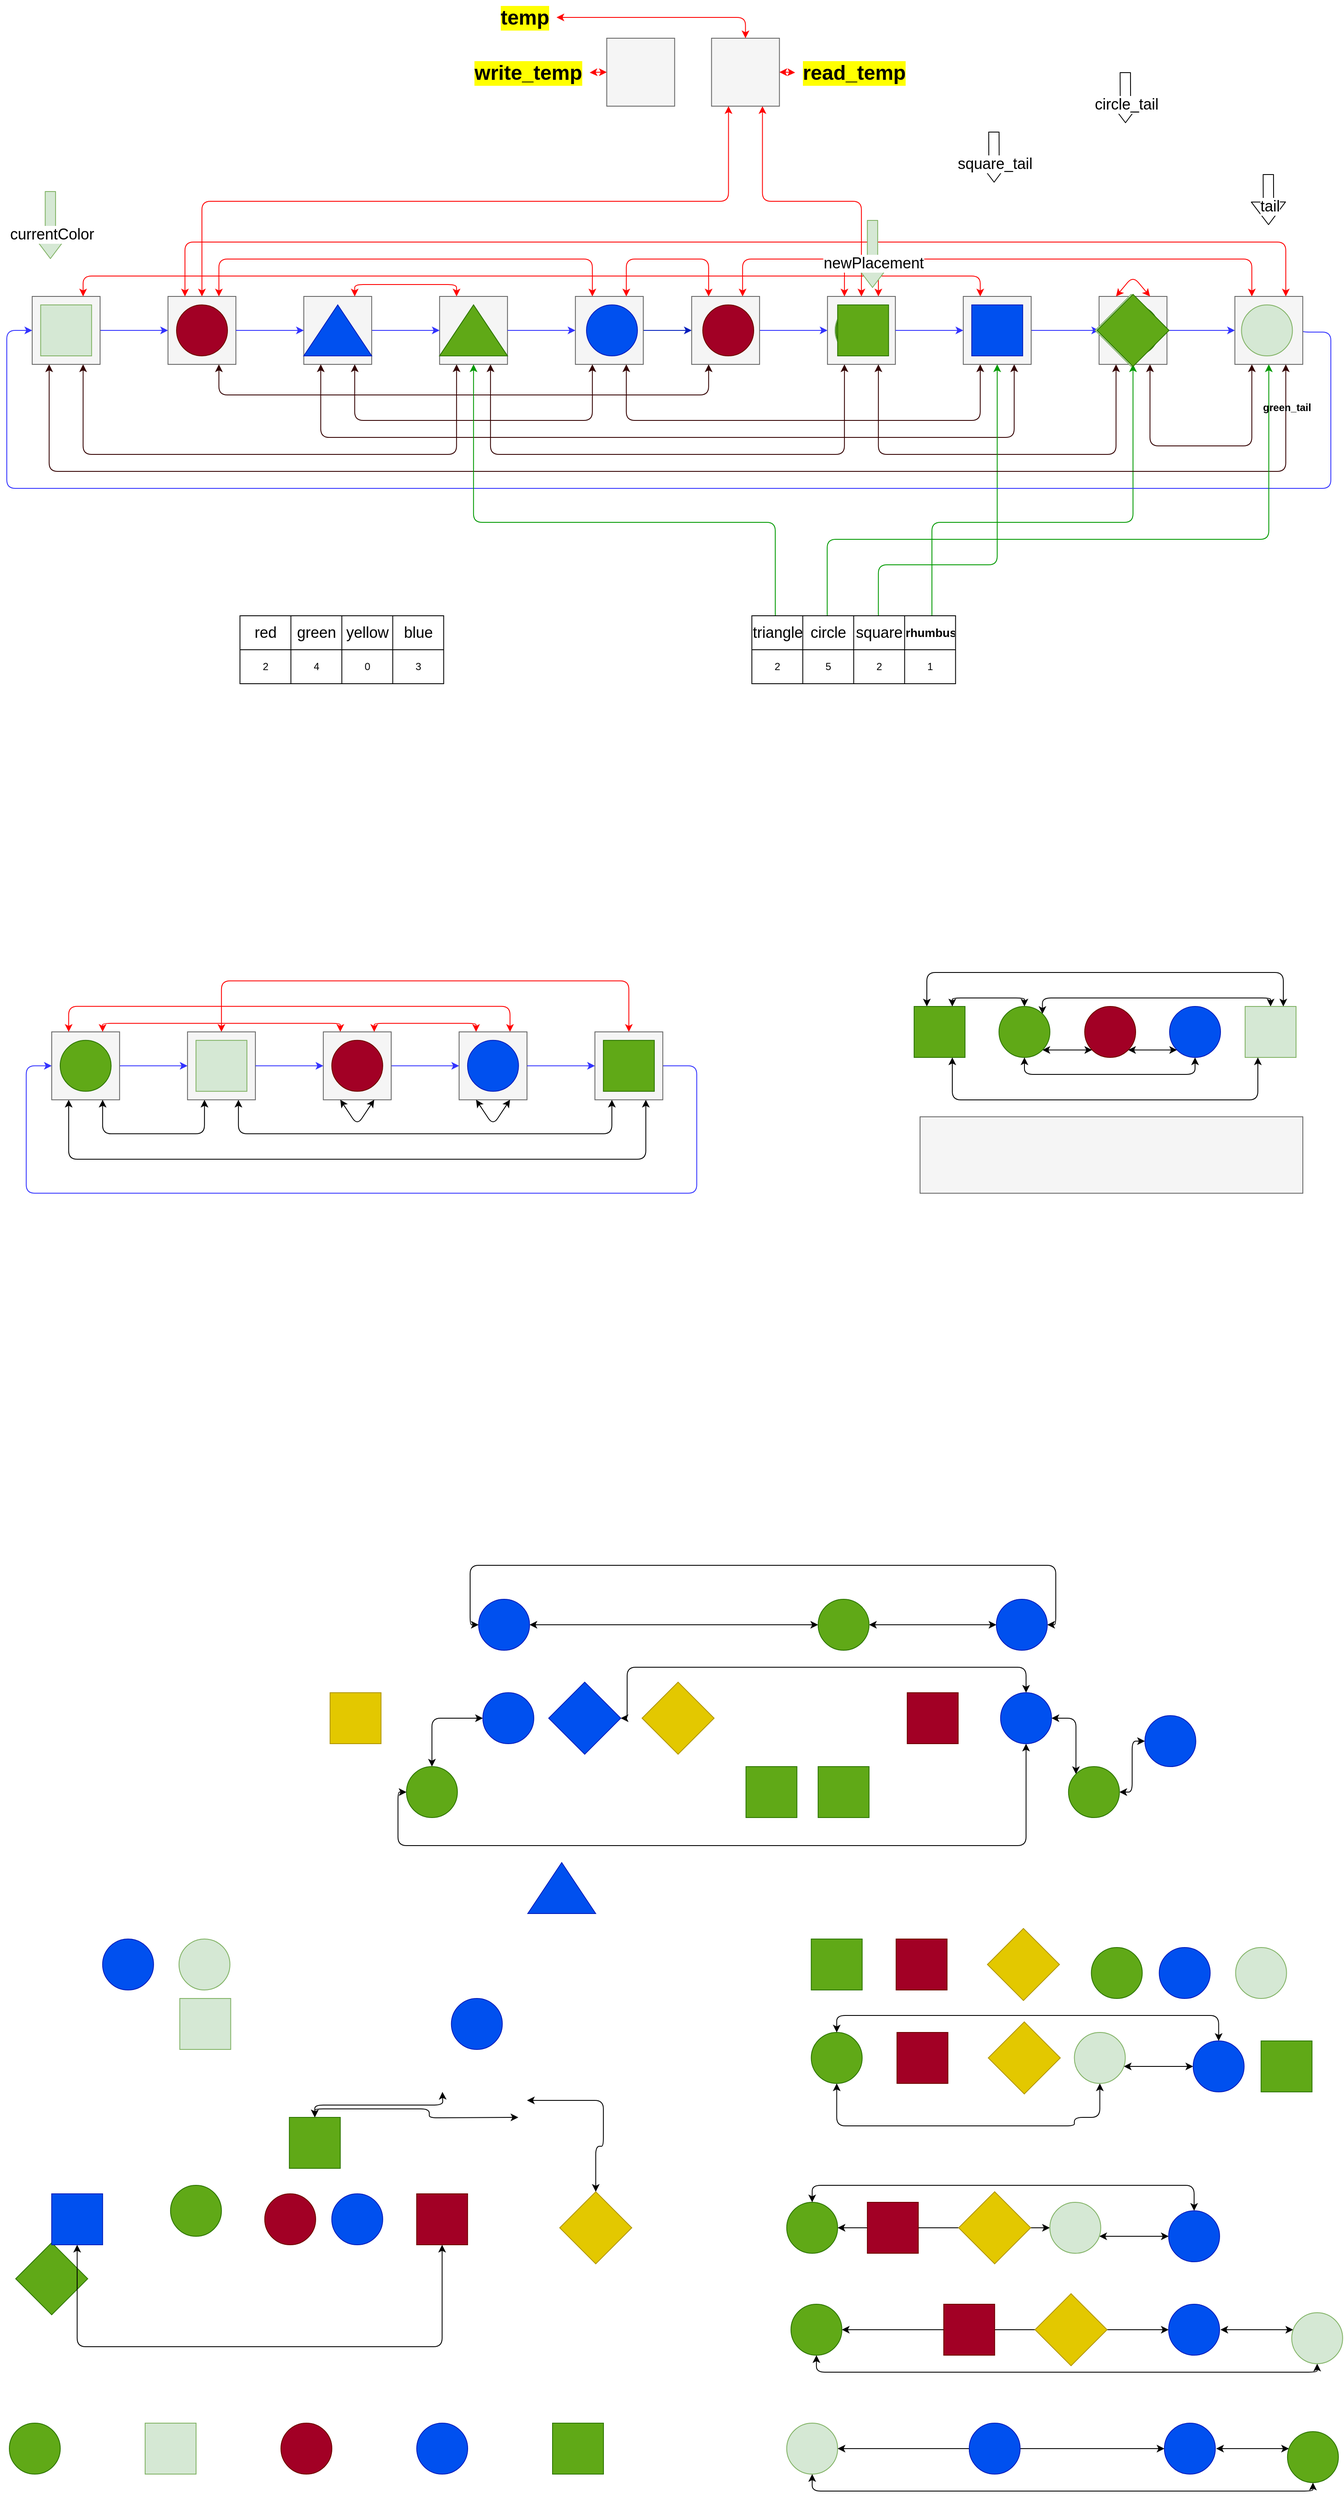 <mxfile>
    <diagram id="53bg4_jwCbrBlbMAhEiI" name="Page-1">
        <mxGraphModel dx="930" dy="-1966" grid="0" gridSize="10" guides="1" tooltips="1" connect="1" arrows="1" fold="1" page="0" pageScale="1" pageWidth="1654" pageHeight="1169" math="0" shadow="0">
            <root>
                <mxCell id="0"/>
                <mxCell id="1" parent="0"/>
                <mxCell id="395" style="edgeStyle=orthogonalEdgeStyle;html=1;exitX=1;exitY=0.5;exitDx=0;exitDy=0;entryX=0;entryY=0.5;entryDx=0;entryDy=0;startArrow=none;startFill=0;strokeColor=#3333FF;" parent="1" source="396" target="399" edge="1">
                    <mxGeometry relative="1" as="geometry"/>
                </mxCell>
                <mxCell id="477" style="edgeStyle=orthogonalEdgeStyle;html=1;exitX=0.75;exitY=1;exitDx=0;exitDy=0;entryX=0.25;entryY=1;entryDx=0;entryDy=0;strokeColor=#330000;startArrow=classic;startFill=1;" parent="1" source="396" target="405" edge="1">
                    <mxGeometry relative="1" as="geometry">
                        <Array as="points">
                            <mxPoint x="137.01" y="2950"/>
                            <mxPoint x="577.01" y="2950"/>
                        </Array>
                    </mxGeometry>
                </mxCell>
                <mxCell id="396" value="" style="rounded=0;whiteSpace=wrap;html=1;fillColor=#f5f5f5;strokeColor=#666666;fontColor=#333333;" parent="1" vertex="1">
                    <mxGeometry x="76.92" y="2764" width="80" height="80" as="geometry"/>
                </mxCell>
                <mxCell id="482" style="edgeStyle=orthogonalEdgeStyle;html=1;exitX=0.75;exitY=1;exitDx=0;exitDy=0;entryX=0.25;entryY=1;entryDx=0;entryDy=0;strokeColor=#330000;startArrow=classic;startFill=1;" parent="1" source="399" target="444" edge="1">
                    <mxGeometry relative="1" as="geometry">
                        <Array as="points">
                            <mxPoint x="297.01" y="2880"/>
                            <mxPoint x="874.01" y="2880"/>
                        </Array>
                    </mxGeometry>
                </mxCell>
                <mxCell id="399" value="" style="rounded=0;whiteSpace=wrap;html=1;fillColor=#f5f5f5;strokeColor=#666666;fontColor=#333333;" parent="1" vertex="1">
                    <mxGeometry x="236.92" y="2764" width="80" height="80" as="geometry"/>
                </mxCell>
                <mxCell id="401" style="edgeStyle=orthogonalEdgeStyle;html=1;exitX=1;exitY=0.5;exitDx=0;exitDy=0;entryX=0;entryY=0.5;entryDx=0;entryDy=0;startArrow=none;startFill=0;strokeColor=#3333FF;" parent="1" source="402" target="405" edge="1">
                    <mxGeometry relative="1" as="geometry"/>
                </mxCell>
                <mxCell id="474" style="edgeStyle=orthogonalEdgeStyle;html=1;exitX=0.25;exitY=0;exitDx=0;exitDy=0;entryX=0.75;entryY=0;entryDx=0;entryDy=0;strokeColor=#FF0000;startArrow=classic;startFill=1;" parent="1" source="450" target="396" edge="1">
                    <mxGeometry relative="1" as="geometry">
                        <Array as="points">
                            <mxPoint x="1194.01" y="2740"/>
                            <mxPoint x="137.01" y="2740"/>
                        </Array>
                    </mxGeometry>
                </mxCell>
                <mxCell id="483" style="edgeStyle=orthogonalEdgeStyle;html=1;exitX=0.75;exitY=1;exitDx=0;exitDy=0;entryX=0.25;entryY=1;entryDx=0;entryDy=0;strokeColor=#330000;startArrow=classic;startFill=1;" parent="1" source="402" target="407" edge="1">
                    <mxGeometry relative="1" as="geometry">
                        <Array as="points">
                            <mxPoint x="457.01" y="2910"/>
                            <mxPoint x="737.01" y="2910"/>
                        </Array>
                    </mxGeometry>
                </mxCell>
                <mxCell id="402" value="" style="rounded=0;whiteSpace=wrap;html=1;fillColor=#f5f5f5;fontColor=#333333;strokeColor=#666666;" parent="1" vertex="1">
                    <mxGeometry x="396.92" y="2764" width="80" height="80" as="geometry"/>
                </mxCell>
                <mxCell id="478" style="edgeStyle=orthogonalEdgeStyle;html=1;exitX=0.75;exitY=1;exitDx=0;exitDy=0;entryX=0.25;entryY=1;entryDx=0;entryDy=0;strokeColor=#330000;startArrow=classic;startFill=1;" parent="1" source="405" target="447" edge="1">
                    <mxGeometry relative="1" as="geometry">
                        <Array as="points">
                            <mxPoint x="617.01" y="2950"/>
                            <mxPoint x="1034.01" y="2950"/>
                        </Array>
                    </mxGeometry>
                </mxCell>
                <mxCell id="487" style="edgeStyle=orthogonalEdgeStyle;html=1;exitX=0.75;exitY=0;exitDx=0;exitDy=0;entryX=0.25;entryY=0;entryDx=0;entryDy=0;strokeColor=#FF0000;startArrow=classic;startFill=1;" parent="1" source="399" target="407" edge="1">
                    <mxGeometry relative="1" as="geometry">
                        <Array as="points">
                            <mxPoint x="297.01" y="2720"/>
                            <mxPoint x="737.01" y="2720"/>
                        </Array>
                    </mxGeometry>
                </mxCell>
                <mxCell id="405" value="" style="rounded=0;whiteSpace=wrap;html=1;fillColor=#f5f5f5;fontColor=#333333;strokeColor=#666666;" parent="1" vertex="1">
                    <mxGeometry x="556.92" y="2764" width="80" height="80" as="geometry"/>
                </mxCell>
                <mxCell id="465" style="edgeStyle=orthogonalEdgeStyle;html=1;exitX=1;exitY=0.5;exitDx=0;exitDy=0;entryX=0;entryY=0.5;entryDx=0;entryDy=0;strokeColor=#001DBC;startArrow=none;startFill=0;fillColor=#0050ef;" parent="1" source="407" target="444" edge="1">
                    <mxGeometry relative="1" as="geometry"/>
                </mxCell>
                <mxCell id="472" style="edgeStyle=orthogonalEdgeStyle;html=1;exitX=0.25;exitY=0;exitDx=0;exitDy=0;entryX=0.75;entryY=0;entryDx=0;entryDy=0;strokeColor=#FF0000;startArrow=classic;startFill=1;" parent="1" source="405" target="402" edge="1">
                    <mxGeometry relative="1" as="geometry">
                        <Array as="points">
                            <mxPoint x="577.01" y="2750"/>
                            <mxPoint x="457.01" y="2750"/>
                        </Array>
                    </mxGeometry>
                </mxCell>
                <mxCell id="484" style="edgeStyle=orthogonalEdgeStyle;html=1;exitX=0.75;exitY=1;exitDx=0;exitDy=0;entryX=0.25;entryY=1;entryDx=0;entryDy=0;strokeColor=#330000;startArrow=classic;startFill=1;" parent="1" source="407" target="450" edge="1">
                    <mxGeometry relative="1" as="geometry">
                        <Array as="points">
                            <mxPoint x="777.01" y="2910"/>
                            <mxPoint x="1194.01" y="2910"/>
                        </Array>
                    </mxGeometry>
                </mxCell>
                <mxCell id="407" value="" style="rounded=0;whiteSpace=wrap;html=1;fillColor=#f5f5f5;strokeColor=#666666;fontColor=#333333;" parent="1" vertex="1">
                    <mxGeometry x="716.92" y="2764" width="80" height="80" as="geometry"/>
                </mxCell>
                <mxCell id="409" style="edgeStyle=orthogonalEdgeStyle;html=1;entryX=0;entryY=0.5;entryDx=0;entryDy=0;startArrow=none;startFill=0;strokeColor=#3333FF;exitX=1;exitY=0.5;exitDx=0;exitDy=0;" parent="1" source="405" target="407" edge="1">
                    <mxGeometry relative="1" as="geometry">
                        <mxPoint x="656.92" y="2824" as="sourcePoint"/>
                    </mxGeometry>
                </mxCell>
                <mxCell id="412" style="edgeStyle=orthogonalEdgeStyle;html=1;entryX=0;entryY=0.5;entryDx=0;entryDy=0;startArrow=none;startFill=0;strokeColor=#3333FF;exitX=1;exitY=0.5;exitDx=0;exitDy=0;" parent="1" source="399" target="402" edge="1">
                    <mxGeometry relative="1" as="geometry">
                        <mxPoint x="346.92" y="2834" as="sourcePoint"/>
                    </mxGeometry>
                </mxCell>
                <mxCell id="443" style="edgeStyle=orthogonalEdgeStyle;html=1;exitX=1;exitY=0.5;exitDx=0;exitDy=0;entryX=0;entryY=0.5;entryDx=0;entryDy=0;startArrow=none;startFill=0;strokeColor=#3333FF;" parent="1" source="444" target="447" edge="1">
                    <mxGeometry relative="1" as="geometry"/>
                </mxCell>
                <mxCell id="471" style="edgeStyle=orthogonalEdgeStyle;html=1;exitX=0.25;exitY=0;exitDx=0;exitDy=0;entryX=0.75;entryY=0;entryDx=0;entryDy=0;strokeColor=#FF0000;startArrow=classic;startFill=1;" parent="1" source="444" target="407" edge="1">
                    <mxGeometry relative="1" as="geometry">
                        <Array as="points">
                            <mxPoint x="874.01" y="2720"/>
                            <mxPoint x="777.01" y="2720"/>
                        </Array>
                    </mxGeometry>
                </mxCell>
                <mxCell id="444" value="" style="rounded=0;whiteSpace=wrap;html=1;fillColor=#f5f5f5;fontColor=#333333;strokeColor=#666666;" parent="1" vertex="1">
                    <mxGeometry x="853.92" y="2764" width="80" height="80" as="geometry"/>
                </mxCell>
                <mxCell id="470" style="edgeStyle=orthogonalEdgeStyle;html=1;exitX=0.25;exitY=0;exitDx=0;exitDy=0;entryX=0.75;entryY=0;entryDx=0;entryDy=0;strokeColor=#FF0000;startArrow=classic;startFill=1;" parent="1" source="455" target="447" edge="1">
                    <mxGeometry relative="1" as="geometry">
                        <Array as="points">
                            <mxPoint x="1513.83" y="2720"/>
                            <mxPoint x="1073.83" y="2720"/>
                        </Array>
                    </mxGeometry>
                </mxCell>
                <mxCell id="479" style="edgeStyle=orthogonalEdgeStyle;html=1;exitX=0.75;exitY=1;exitDx=0;exitDy=0;entryX=0.25;entryY=1;entryDx=0;entryDy=0;strokeColor=#330000;startArrow=classic;startFill=1;" parent="1" source="447" target="453" edge="1">
                    <mxGeometry relative="1" as="geometry">
                        <Array as="points">
                            <mxPoint x="1074.01" y="2950"/>
                            <mxPoint x="1354.01" y="2950"/>
                        </Array>
                    </mxGeometry>
                </mxCell>
                <mxCell id="507" style="edgeStyle=orthogonalEdgeStyle;html=1;exitX=0.25;exitY=0;exitDx=0;exitDy=0;entryX=0.75;entryY=0;entryDx=0;entryDy=0;startArrow=classic;startFill=1;strokeColor=#FF0000;" parent="1" source="447" target="444" edge="1">
                    <mxGeometry relative="1" as="geometry">
                        <Array as="points">
                            <mxPoint x="1034.01" y="2720"/>
                            <mxPoint x="914.01" y="2720"/>
                        </Array>
                    </mxGeometry>
                </mxCell>
                <mxCell id="447" value="" style="rounded=0;whiteSpace=wrap;html=1;fillColor=#f5f5f5;fontColor=#333333;strokeColor=#666666;" parent="1" vertex="1">
                    <mxGeometry x="1013.92" y="2764" width="80" height="80" as="geometry"/>
                </mxCell>
                <mxCell id="449" style="edgeStyle=orthogonalEdgeStyle;html=1;exitX=1;exitY=0.5;exitDx=0;exitDy=0;entryX=0;entryY=0.5;entryDx=0;entryDy=0;startArrow=none;startFill=0;strokeColor=#3333FF;" parent="1" source="450" target="453" edge="1">
                    <mxGeometry relative="1" as="geometry"/>
                </mxCell>
                <mxCell id="485" style="edgeStyle=orthogonalEdgeStyle;html=1;exitX=0.75;exitY=1;exitDx=0;exitDy=0;entryX=0.25;entryY=1;entryDx=0;entryDy=0;strokeColor=#330000;startArrow=classic;startFill=1;" parent="1" source="450" target="402" edge="1">
                    <mxGeometry relative="1" as="geometry">
                        <Array as="points">
                            <mxPoint x="1234.01" y="2930"/>
                            <mxPoint x="417.01" y="2930"/>
                        </Array>
                    </mxGeometry>
                </mxCell>
                <mxCell id="510" style="edgeStyle=orthogonalEdgeStyle;html=1;entryX=0.621;entryY=-0.013;entryDx=0;entryDy=0;entryPerimeter=0;strokeColor=#009900;startArrow=classic;startFill=1;endArrow=none;endFill=0;" parent="1" source="450" target="489" edge="1">
                    <mxGeometry relative="1" as="geometry">
                        <Array as="points">
                            <mxPoint x="1213.83" y="3080"/>
                            <mxPoint x="1073.83" y="3080"/>
                        </Array>
                    </mxGeometry>
                </mxCell>
                <mxCell id="450" value="" style="rounded=0;whiteSpace=wrap;html=1;fillColor=#f5f5f5;fontColor=#333333;strokeColor=#666666;" parent="1" vertex="1">
                    <mxGeometry x="1173.92" y="2764" width="80" height="80" as="geometry"/>
                </mxCell>
                <mxCell id="481" style="edgeStyle=orthogonalEdgeStyle;html=1;exitX=0.75;exitY=1;exitDx=0;exitDy=0;entryX=0.25;entryY=1;entryDx=0;entryDy=0;strokeColor=#330000;startArrow=classic;startFill=1;" parent="1" source="453" target="455" edge="1">
                    <mxGeometry relative="1" as="geometry">
                        <Array as="points">
                            <mxPoint x="1394.01" y="2940"/>
                            <mxPoint x="1514.01" y="2940"/>
                        </Array>
                    </mxGeometry>
                </mxCell>
                <mxCell id="508" style="edgeStyle=orthogonalEdgeStyle;html=1;entryX=0.884;entryY=0.034;entryDx=0;entryDy=0;entryPerimeter=0;strokeColor=#009900;startArrow=classic;startFill=1;endArrow=none;endFill=0;" parent="1" source="453" target="489" edge="1">
                    <mxGeometry relative="1" as="geometry">
                        <Array as="points">
                            <mxPoint x="1373.83" y="3030"/>
                            <mxPoint x="1136.83" y="3030"/>
                        </Array>
                    </mxGeometry>
                </mxCell>
                <mxCell id="453" value="" style="rounded=0;whiteSpace=wrap;html=1;fillColor=#f5f5f5;fontColor=#333333;strokeColor=#666666;" parent="1" vertex="1">
                    <mxGeometry x="1333.92" y="2764" width="80" height="80" as="geometry"/>
                </mxCell>
                <mxCell id="454" style="edgeStyle=orthogonalEdgeStyle;html=1;exitX=1;exitY=0.5;exitDx=0;exitDy=0;entryX=0;entryY=0.5;entryDx=0;entryDy=0;startArrow=none;startFill=0;strokeColor=#3333FF;" parent="1" source="455" target="396" edge="1">
                    <mxGeometry relative="1" as="geometry">
                        <Array as="points">
                            <mxPoint x="1574.01" y="2806"/>
                            <mxPoint x="1607.01" y="2806"/>
                            <mxPoint x="1607.01" y="2990"/>
                            <mxPoint x="47.01" y="2990"/>
                            <mxPoint x="47.01" y="2804"/>
                        </Array>
                    </mxGeometry>
                </mxCell>
                <mxCell id="473" style="edgeStyle=orthogonalEdgeStyle;html=1;exitX=0.75;exitY=0;exitDx=0;exitDy=0;entryX=0.25;entryY=0;entryDx=0;entryDy=0;strokeColor=#FF0000;startArrow=classic;startFill=1;" parent="1" source="455" target="399" edge="1">
                    <mxGeometry relative="1" as="geometry">
                        <Array as="points">
                            <mxPoint x="1553.83" y="2700"/>
                            <mxPoint x="256.83" y="2700"/>
                        </Array>
                    </mxGeometry>
                </mxCell>
                <mxCell id="480" style="edgeStyle=orthogonalEdgeStyle;html=1;exitX=0.75;exitY=1;exitDx=0;exitDy=0;strokeColor=#330000;startArrow=classic;startFill=1;entryX=0.25;entryY=1;entryDx=0;entryDy=0;" parent="1" source="455" target="396" edge="1">
                    <mxGeometry relative="1" as="geometry">
                        <mxPoint x="1547.01" y="2890" as="targetPoint"/>
                        <Array as="points">
                            <mxPoint x="1554.01" y="2970"/>
                            <mxPoint x="97.01" y="2970"/>
                        </Array>
                    </mxGeometry>
                </mxCell>
                <mxCell id="509" style="edgeStyle=orthogonalEdgeStyle;html=1;entryX=0.37;entryY=-0.013;entryDx=0;entryDy=0;entryPerimeter=0;strokeColor=#009900;startArrow=classic;startFill=1;endArrow=none;endFill=0;" parent="1" source="455" target="489" edge="1">
                    <mxGeometry relative="1" as="geometry">
                        <Array as="points">
                            <mxPoint x="1533.83" y="3050"/>
                            <mxPoint x="1013.83" y="3050"/>
                        </Array>
                    </mxGeometry>
                </mxCell>
                <mxCell id="455" value="" style="rounded=0;whiteSpace=wrap;html=1;fillColor=#f5f5f5;fontColor=#333333;strokeColor=#666666;" parent="1" vertex="1">
                    <mxGeometry x="1493.92" y="2764" width="80" height="80" as="geometry"/>
                </mxCell>
                <mxCell id="457" style="edgeStyle=orthogonalEdgeStyle;html=1;entryX=0;entryY=0.5;entryDx=0;entryDy=0;startArrow=none;startFill=0;strokeColor=#3333FF;exitX=1;exitY=0.5;exitDx=0;exitDy=0;" parent="1" source="453" target="455" edge="1">
                    <mxGeometry relative="1" as="geometry">
                        <mxPoint x="1433.92" y="2824" as="sourcePoint"/>
                    </mxGeometry>
                </mxCell>
                <mxCell id="460" style="edgeStyle=orthogonalEdgeStyle;html=1;entryX=0;entryY=0.5;entryDx=0;entryDy=0;startArrow=none;startFill=0;strokeColor=#3333FF;exitX=1;exitY=0.5;exitDx=0;exitDy=0;" parent="1" source="447" target="450" edge="1">
                    <mxGeometry relative="1" as="geometry">
                        <mxPoint x="1123.92" y="2834" as="sourcePoint"/>
                    </mxGeometry>
                </mxCell>
                <mxCell id="600" style="edgeStyle=orthogonalEdgeStyle;html=1;strokeColor=#FF0000;fontSize=13;startArrow=classic;startFill=1;endArrow=classic;endFill=1;" parent="1" source="391" target="514" edge="1">
                    <mxGeometry relative="1" as="geometry"/>
                </mxCell>
                <mxCell id="391" value="" style="rounded=0;whiteSpace=wrap;html=1;fillColor=#f5f5f5;fontColor=#333333;strokeColor=#666666;" parent="1" vertex="1">
                    <mxGeometry x="753.87" y="2460" width="80" height="80" as="geometry"/>
                </mxCell>
                <mxCell id="588" style="edgeStyle=orthogonalEdgeStyle;html=1;exitX=0.75;exitY=1;exitDx=0;exitDy=0;entryX=0.5;entryY=0;entryDx=0;entryDy=0;strokeColor=#FF0000;fontSize=13;startArrow=classic;startFill=1;endArrow=classic;endFill=1;" parent="1" source="390" target="447" edge="1">
                    <mxGeometry relative="1" as="geometry"/>
                </mxCell>
                <mxCell id="589" style="edgeStyle=orthogonalEdgeStyle;html=1;exitX=0.25;exitY=1;exitDx=0;exitDy=0;entryX=0.5;entryY=0;entryDx=0;entryDy=0;strokeColor=#FF0000;fontSize=13;startArrow=classic;startFill=1;endArrow=classic;endFill=1;" parent="1" source="390" target="399" edge="1">
                    <mxGeometry relative="1" as="geometry"/>
                </mxCell>
                <mxCell id="390" value="" style="rounded=0;whiteSpace=wrap;html=1;fillColor=#f5f5f5;fontColor=#333333;strokeColor=#666666;" parent="1" vertex="1">
                    <mxGeometry x="877.33" y="2460" width="80" height="80" as="geometry"/>
                </mxCell>
                <mxCell id="374" style="edgeStyle=orthogonalEdgeStyle;html=1;exitX=0.5;exitY=0;exitDx=0;exitDy=0;entryX=0.5;entryY=0;entryDx=0;entryDy=0;startArrow=classic;startFill=1;strokeColor=#FF0000;" parent="1" source="366" target="361" edge="1">
                    <mxGeometry relative="1" as="geometry">
                        <Array as="points">
                            <mxPoint x="779.91" y="3569.91"/>
                            <mxPoint x="299.91" y="3569.91"/>
                        </Array>
                    </mxGeometry>
                </mxCell>
                <mxCell id="379" style="edgeStyle=orthogonalEdgeStyle;html=1;exitX=0.25;exitY=1;exitDx=0;exitDy=0;entryX=0.75;entryY=1;entryDx=0;entryDy=0;startArrow=classic;startFill=1;" parent="1" source="363" target="366" edge="1">
                    <mxGeometry relative="1" as="geometry">
                        <Array as="points">
                            <mxPoint x="119.91" y="3779.91"/>
                            <mxPoint x="799.91" y="3779.91"/>
                        </Array>
                    </mxGeometry>
                </mxCell>
                <mxCell id="381" style="edgeStyle=orthogonalEdgeStyle;html=1;exitX=1;exitY=0.5;exitDx=0;exitDy=0;entryX=0;entryY=0.5;entryDx=0;entryDy=0;startArrow=none;startFill=0;strokeColor=#3333FF;" parent="1" source="363" target="361" edge="1">
                    <mxGeometry relative="1" as="geometry"/>
                </mxCell>
                <mxCell id="363" value="" style="rounded=0;whiteSpace=wrap;html=1;fillColor=#f5f5f5;fontColor=#333333;strokeColor=#666666;" parent="1" vertex="1">
                    <mxGeometry x="99.91" y="3629.91" width="80" height="80" as="geometry"/>
                </mxCell>
                <mxCell id="351" value="" style="rounded=0;whiteSpace=wrap;html=1;fillColor=#f5f5f5;fontColor=#333333;strokeColor=#666666;" parent="1" vertex="1">
                    <mxGeometry x="1123" y="3729.91" width="451" height="90" as="geometry"/>
                </mxCell>
                <mxCell id="200" value="" style="rounded=0;whiteSpace=wrap;html=1;fillColor=#60a917;fontColor=#ffffff;strokeColor=#2D7600;" parent="1" vertex="1">
                    <mxGeometry x="917.91" y="4495" width="60" height="60" as="geometry"/>
                </mxCell>
                <mxCell id="207" value="" style="rounded=0;whiteSpace=wrap;html=1;fillColor=#60a917;fontColor=#ffffff;strokeColor=#2D7600;" parent="1" vertex="1">
                    <mxGeometry x="1002.91" y="4495" width="60" height="60" as="geometry"/>
                </mxCell>
                <mxCell id="253" style="edgeStyle=orthogonalEdgeStyle;html=1;entryX=0;entryY=0.5;entryDx=0;entryDy=0;startArrow=classic;startFill=1;" parent="1" source="209" target="222" edge="1">
                    <mxGeometry relative="1" as="geometry">
                        <Array as="points">
                            <mxPoint x="547.91" y="4438"/>
                        </Array>
                    </mxGeometry>
                </mxCell>
                <mxCell id="209" value="" style="ellipse;whiteSpace=wrap;html=1;aspect=fixed;fillColor=#60a917;fontColor=#ffffff;strokeColor=#2D7600;" parent="1" vertex="1">
                    <mxGeometry x="517.91" y="4495" width="60" height="60" as="geometry"/>
                </mxCell>
                <mxCell id="213" value="" style="rounded=0;whiteSpace=wrap;html=1;fillColor=#a20025;fontColor=#ffffff;strokeColor=#6F0000;" parent="1" vertex="1">
                    <mxGeometry x="1107.91" y="4408" width="60" height="60" as="geometry"/>
                </mxCell>
                <mxCell id="216" value="" style="rounded=0;whiteSpace=wrap;html=1;fillColor=#e3c800;fontColor=#000000;strokeColor=#B09500;" parent="1" vertex="1">
                    <mxGeometry x="427.91" y="4408" width="60" height="60" as="geometry"/>
                </mxCell>
                <mxCell id="219" value="" style="rounded=0;whiteSpace=wrap;html=1;fillColor=#0050ef;strokeColor=#001DBC;rotation=-45;fontColor=#ffffff;" parent="1" vertex="1">
                    <mxGeometry x="697.91" y="4408" width="60" height="60" as="geometry"/>
                </mxCell>
                <mxCell id="222" value="" style="ellipse;whiteSpace=wrap;html=1;aspect=fixed;fillColor=#0050ef;fontColor=#ffffff;strokeColor=#001DBC;" parent="1" vertex="1">
                    <mxGeometry x="607.91" y="4408" width="60" height="60" as="geometry"/>
                </mxCell>
                <mxCell id="251" style="edgeStyle=orthogonalEdgeStyle;html=1;entryX=1;entryY=1;entryDx=0;entryDy=0;startArrow=classic;startFill=1;" parent="1" source="224" target="219" edge="1">
                    <mxGeometry relative="1" as="geometry">
                        <Array as="points">
                            <mxPoint x="1247.91" y="4378"/>
                            <mxPoint x="777.91" y="4378"/>
                            <mxPoint x="777.91" y="4438"/>
                        </Array>
                    </mxGeometry>
                </mxCell>
                <mxCell id="252" style="edgeStyle=orthogonalEdgeStyle;html=1;entryX=0;entryY=0.5;entryDx=0;entryDy=0;startArrow=classic;startFill=1;" parent="1" source="224" target="209" edge="1">
                    <mxGeometry relative="1" as="geometry">
                        <Array as="points">
                            <mxPoint x="1247.91" y="4588"/>
                            <mxPoint x="507.91" y="4588"/>
                            <mxPoint x="507.91" y="4525"/>
                        </Array>
                    </mxGeometry>
                </mxCell>
                <mxCell id="255" style="edgeStyle=orthogonalEdgeStyle;html=1;startArrow=classic;startFill=1;entryX=0;entryY=0;entryDx=0;entryDy=0;" parent="1" source="224" target="254" edge="1">
                    <mxGeometry relative="1" as="geometry"/>
                </mxCell>
                <mxCell id="224" value="" style="ellipse;whiteSpace=wrap;html=1;aspect=fixed;fillColor=#0050ef;fontColor=#ffffff;strokeColor=#001DBC;" parent="1" vertex="1">
                    <mxGeometry x="1217.91" y="4408" width="60" height="60" as="geometry"/>
                </mxCell>
                <mxCell id="227" value="" style="rounded=0;whiteSpace=wrap;html=1;fillColor=#e3c800;fontColor=#000000;strokeColor=#B09500;rotation=-45;" parent="1" vertex="1">
                    <mxGeometry x="807.91" y="4408" width="60" height="60" as="geometry"/>
                </mxCell>
                <mxCell id="256" style="edgeStyle=orthogonalEdgeStyle;html=1;startArrow=classic;startFill=1;" parent="1" source="244" target="254" edge="1">
                    <mxGeometry relative="1" as="geometry"/>
                </mxCell>
                <mxCell id="244" value="" style="ellipse;whiteSpace=wrap;html=1;aspect=fixed;fillColor=#0050ef;fontColor=#ffffff;strokeColor=#001DBC;" parent="1" vertex="1">
                    <mxGeometry x="1387.91" y="4435" width="60" height="60" as="geometry"/>
                </mxCell>
                <mxCell id="248" style="edgeStyle=none;html=1;exitX=1;exitY=0.5;exitDx=0;exitDy=0;entryX=0;entryY=0.5;entryDx=0;entryDy=0;startArrow=classic;startFill=1;" parent="1" source="245" target="247" edge="1">
                    <mxGeometry relative="1" as="geometry"/>
                </mxCell>
                <mxCell id="245" value="" style="ellipse;whiteSpace=wrap;html=1;aspect=fixed;fillColor=#0050ef;fontColor=#ffffff;strokeColor=#001DBC;" parent="1" vertex="1">
                    <mxGeometry x="602.91" y="4298" width="60" height="60" as="geometry"/>
                </mxCell>
                <mxCell id="250" style="edgeStyle=orthogonalEdgeStyle;html=1;exitX=1;exitY=0.5;exitDx=0;exitDy=0;entryX=0;entryY=0.5;entryDx=0;entryDy=0;startArrow=classic;startFill=1;" parent="1" source="246" target="245" edge="1">
                    <mxGeometry relative="1" as="geometry">
                        <Array as="points">
                            <mxPoint x="1282.91" y="4328"/>
                            <mxPoint x="1282.91" y="4258"/>
                            <mxPoint x="592.91" y="4258"/>
                            <mxPoint x="592.91" y="4328"/>
                        </Array>
                    </mxGeometry>
                </mxCell>
                <mxCell id="246" value="" style="ellipse;whiteSpace=wrap;html=1;aspect=fixed;fillColor=#0050ef;fontColor=#ffffff;strokeColor=#001DBC;" parent="1" vertex="1">
                    <mxGeometry x="1212.91" y="4298" width="60" height="60" as="geometry"/>
                </mxCell>
                <mxCell id="249" style="edgeStyle=none;html=1;exitX=1;exitY=0.5;exitDx=0;exitDy=0;entryX=0;entryY=0.5;entryDx=0;entryDy=0;startArrow=classic;startFill=1;" parent="1" source="247" target="246" edge="1">
                    <mxGeometry relative="1" as="geometry"/>
                </mxCell>
                <mxCell id="247" value="" style="ellipse;whiteSpace=wrap;html=1;aspect=fixed;fillColor=#60a917;fontColor=#ffffff;strokeColor=#2D7600;" parent="1" vertex="1">
                    <mxGeometry x="1002.91" y="4298" width="60" height="60" as="geometry"/>
                </mxCell>
                <mxCell id="254" value="" style="ellipse;whiteSpace=wrap;html=1;aspect=fixed;fillColor=#60a917;fontColor=#ffffff;strokeColor=#2D7600;" parent="1" vertex="1">
                    <mxGeometry x="1297.91" y="4495" width="60" height="60" as="geometry"/>
                </mxCell>
                <mxCell id="257" value="" style="rounded=0;whiteSpace=wrap;html=1;fillColor=#60a917;fontColor=#ffffff;strokeColor=#2D7600;" parent="1" vertex="1">
                    <mxGeometry x="994.82" y="4698" width="60" height="60" as="geometry"/>
                </mxCell>
                <mxCell id="258" value="" style="ellipse;whiteSpace=wrap;html=1;aspect=fixed;fillColor=#60a917;fontColor=#ffffff;strokeColor=#2D7600;" parent="1" vertex="1">
                    <mxGeometry x="1324.82" y="4708" width="60" height="60" as="geometry"/>
                </mxCell>
                <mxCell id="259" value="" style="ellipse;whiteSpace=wrap;html=1;aspect=fixed;fillColor=#d5e8d4;strokeColor=#82b366;" parent="1" vertex="1">
                    <mxGeometry x="1494.82" y="4708" width="60" height="60" as="geometry"/>
                </mxCell>
                <mxCell id="260" value="" style="ellipse;whiteSpace=wrap;html=1;aspect=fixed;fillColor=#0050ef;fontColor=#ffffff;strokeColor=#001DBC;" parent="1" vertex="1">
                    <mxGeometry x="1404.82" y="4708" width="60" height="60" as="geometry"/>
                </mxCell>
                <mxCell id="261" value="" style="rounded=0;whiteSpace=wrap;html=1;fillColor=#e3c800;fontColor=#000000;strokeColor=#B09500;rotation=-45;" parent="1" vertex="1">
                    <mxGeometry x="1214.82" y="4698" width="60" height="60" as="geometry"/>
                </mxCell>
                <mxCell id="262" value="" style="rounded=0;whiteSpace=wrap;html=1;fillColor=#a20025;fontColor=#ffffff;strokeColor=#6F0000;" parent="1" vertex="1">
                    <mxGeometry x="1094.82" y="4698" width="60" height="60" as="geometry"/>
                </mxCell>
                <mxCell id="263" value="" style="rounded=0;whiteSpace=wrap;html=1;fillColor=#60a917;fontColor=#ffffff;strokeColor=#2D7600;" parent="1" vertex="1">
                    <mxGeometry x="1524.82" y="4818" width="60" height="60" as="geometry"/>
                </mxCell>
                <mxCell id="264" value="" style="ellipse;whiteSpace=wrap;html=1;aspect=fixed;fillColor=#60a917;fontColor=#ffffff;strokeColor=#2D7600;" parent="1" vertex="1">
                    <mxGeometry x="994.82" y="4808" width="60" height="60" as="geometry"/>
                </mxCell>
                <mxCell id="269" style="edgeStyle=orthogonalEdgeStyle;html=1;startArrow=classic;startFill=1;entryX=0;entryY=0.5;entryDx=0;entryDy=0;" parent="1" source="265" target="266" edge="1">
                    <mxGeometry relative="1" as="geometry">
                        <Array as="points">
                            <mxPoint x="1404.82" y="4848"/>
                            <mxPoint x="1404.82" y="4848"/>
                        </Array>
                    </mxGeometry>
                </mxCell>
                <mxCell id="271" style="edgeStyle=orthogonalEdgeStyle;html=1;exitX=0.5;exitY=1;exitDx=0;exitDy=0;entryX=0.5;entryY=1;entryDx=0;entryDy=0;startArrow=classic;startFill=1;" parent="1" source="265" target="264" edge="1">
                    <mxGeometry relative="1" as="geometry">
                        <Array as="points">
                            <mxPoint x="1334.82" y="4908"/>
                            <mxPoint x="1304.82" y="4908"/>
                            <mxPoint x="1304.82" y="4918"/>
                            <mxPoint x="1024.82" y="4918"/>
                        </Array>
                    </mxGeometry>
                </mxCell>
                <mxCell id="265" value="" style="ellipse;whiteSpace=wrap;html=1;aspect=fixed;fillColor=#d5e8d4;strokeColor=#82b366;" parent="1" vertex="1">
                    <mxGeometry x="1304.82" y="4808" width="60" height="60" as="geometry"/>
                </mxCell>
                <mxCell id="270" style="edgeStyle=orthogonalEdgeStyle;html=1;startArrow=classic;startFill=1;exitX=0.5;exitY=0;exitDx=0;exitDy=0;" parent="1" source="266" target="264" edge="1">
                    <mxGeometry relative="1" as="geometry">
                        <Array as="points">
                            <mxPoint x="1474.82" y="4788"/>
                            <mxPoint x="1024.82" y="4788"/>
                        </Array>
                    </mxGeometry>
                </mxCell>
                <mxCell id="266" value="" style="ellipse;whiteSpace=wrap;html=1;aspect=fixed;fillColor=#0050ef;fontColor=#ffffff;strokeColor=#001DBC;" parent="1" vertex="1">
                    <mxGeometry x="1444.82" y="4818" width="60" height="60" as="geometry"/>
                </mxCell>
                <mxCell id="267" value="" style="rounded=0;whiteSpace=wrap;html=1;fillColor=#e3c800;fontColor=#000000;strokeColor=#B09500;rotation=-45;" parent="1" vertex="1">
                    <mxGeometry x="1215.82" y="4808" width="60" height="60" as="geometry"/>
                </mxCell>
                <mxCell id="268" value="" style="rounded=0;whiteSpace=wrap;html=1;fillColor=#a20025;fontColor=#ffffff;strokeColor=#6F0000;" parent="1" vertex="1">
                    <mxGeometry x="1095.82" y="4808" width="60" height="60" as="geometry"/>
                </mxCell>
                <mxCell id="273" value="" style="ellipse;whiteSpace=wrap;html=1;aspect=fixed;fillColor=#60a917;fontColor=#ffffff;strokeColor=#2D7600;" parent="1" vertex="1">
                    <mxGeometry x="970.91" y="5128" width="60" height="60" as="geometry"/>
                </mxCell>
                <mxCell id="274" style="edgeStyle=orthogonalEdgeStyle;html=1;startArrow=classic;startFill=1;" parent="1" source="276" target="278" edge="1">
                    <mxGeometry relative="1" as="geometry">
                        <Array as="points">
                            <mxPoint x="1476.91" y="5158"/>
                        </Array>
                    </mxGeometry>
                </mxCell>
                <mxCell id="275" style="edgeStyle=orthogonalEdgeStyle;html=1;exitX=0.5;exitY=1;exitDx=0;exitDy=0;entryX=0.5;entryY=1;entryDx=0;entryDy=0;startArrow=classic;startFill=1;" parent="1" source="276" target="273" edge="1">
                    <mxGeometry relative="1" as="geometry"/>
                </mxCell>
                <mxCell id="276" value="" style="ellipse;whiteSpace=wrap;html=1;aspect=fixed;fillColor=#d5e8d4;strokeColor=#82b366;" parent="1" vertex="1">
                    <mxGeometry x="1560.91" y="5138" width="60" height="60" as="geometry"/>
                </mxCell>
                <mxCell id="277" style="edgeStyle=orthogonalEdgeStyle;html=1;startArrow=classic;startFill=1;" parent="1" source="278" target="273" edge="1">
                    <mxGeometry relative="1" as="geometry"/>
                </mxCell>
                <mxCell id="278" value="" style="ellipse;whiteSpace=wrap;html=1;aspect=fixed;fillColor=#0050ef;fontColor=#ffffff;strokeColor=#001DBC;" parent="1" vertex="1">
                    <mxGeometry x="1415.91" y="5128" width="60" height="60" as="geometry"/>
                </mxCell>
                <mxCell id="279" value="" style="ellipse;whiteSpace=wrap;html=1;aspect=fixed;fillColor=#60a917;fontColor=#ffffff;strokeColor=#2D7600;" parent="1" vertex="1">
                    <mxGeometry x="965.91" y="5008" width="60" height="60" as="geometry"/>
                </mxCell>
                <mxCell id="280" style="edgeStyle=orthogonalEdgeStyle;html=1;startArrow=classic;startFill=1;entryX=0;entryY=0.5;entryDx=0;entryDy=0;" parent="1" source="282" target="284" edge="1">
                    <mxGeometry relative="1" as="geometry">
                        <Array as="points">
                            <mxPoint x="1375.91" y="5048"/>
                            <mxPoint x="1375.91" y="5048"/>
                        </Array>
                    </mxGeometry>
                </mxCell>
                <mxCell id="281" style="edgeStyle=orthogonalEdgeStyle;html=1;exitX=0;exitY=0.5;exitDx=0;exitDy=0;entryX=1;entryY=0.5;entryDx=0;entryDy=0;startArrow=classic;startFill=1;" parent="1" source="282" target="279" edge="1">
                    <mxGeometry relative="1" as="geometry">
                        <Array as="points">
                            <mxPoint x="1210.91" y="5038"/>
                            <mxPoint x="1210.91" y="5038"/>
                        </Array>
                    </mxGeometry>
                </mxCell>
                <mxCell id="282" value="" style="ellipse;whiteSpace=wrap;html=1;aspect=fixed;fillColor=#d5e8d4;strokeColor=#82b366;" parent="1" vertex="1">
                    <mxGeometry x="1275.91" y="5008" width="60" height="60" as="geometry"/>
                </mxCell>
                <mxCell id="283" style="edgeStyle=orthogonalEdgeStyle;html=1;startArrow=classic;startFill=1;exitX=0.5;exitY=0;exitDx=0;exitDy=0;" parent="1" source="284" target="279" edge="1">
                    <mxGeometry relative="1" as="geometry">
                        <Array as="points">
                            <mxPoint x="1445.91" y="4988"/>
                            <mxPoint x="995.91" y="4988"/>
                        </Array>
                    </mxGeometry>
                </mxCell>
                <mxCell id="284" value="" style="ellipse;whiteSpace=wrap;html=1;aspect=fixed;fillColor=#0050ef;fontColor=#ffffff;strokeColor=#001DBC;" parent="1" vertex="1">
                    <mxGeometry x="1415.91" y="5018" width="60" height="60" as="geometry"/>
                </mxCell>
                <mxCell id="286" value="" style="ellipse;whiteSpace=wrap;html=1;aspect=fixed;fillColor=#d5e8d4;strokeColor=#82b366;" parent="1" vertex="1">
                    <mxGeometry x="965.91" y="5268" width="60" height="60" as="geometry"/>
                </mxCell>
                <mxCell id="287" style="edgeStyle=orthogonalEdgeStyle;html=1;startArrow=classic;startFill=1;" parent="1" source="289" target="291" edge="1">
                    <mxGeometry relative="1" as="geometry">
                        <Array as="points">
                            <mxPoint x="1471.91" y="5298"/>
                        </Array>
                    </mxGeometry>
                </mxCell>
                <mxCell id="288" style="edgeStyle=orthogonalEdgeStyle;html=1;exitX=0.5;exitY=1;exitDx=0;exitDy=0;entryX=0.5;entryY=1;entryDx=0;entryDy=0;startArrow=classic;startFill=1;" parent="1" source="289" target="286" edge="1">
                    <mxGeometry relative="1" as="geometry"/>
                </mxCell>
                <mxCell id="289" value="" style="ellipse;whiteSpace=wrap;html=1;aspect=fixed;fillColor=#60a917;strokeColor=#2D7600;fontColor=#ffffff;" parent="1" vertex="1">
                    <mxGeometry x="1555.91" y="5278" width="60" height="60" as="geometry"/>
                </mxCell>
                <mxCell id="290" style="edgeStyle=orthogonalEdgeStyle;html=1;startArrow=none;startFill=1;" parent="1" source="300" target="286" edge="1">
                    <mxGeometry relative="1" as="geometry"/>
                </mxCell>
                <mxCell id="291" value="" style="ellipse;whiteSpace=wrap;html=1;aspect=fixed;fillColor=#0050ef;fontColor=#ffffff;strokeColor=#001DBC;" parent="1" vertex="1">
                    <mxGeometry x="1410.91" y="5268" width="60" height="60" as="geometry"/>
                </mxCell>
                <mxCell id="292" value="" style="rounded=0;whiteSpace=wrap;html=1;fillColor=#e3c800;fontColor=#000000;strokeColor=#B09500;rotation=-45;" parent="1" vertex="1">
                    <mxGeometry x="1180.91" y="5008" width="60" height="60" as="geometry"/>
                </mxCell>
                <mxCell id="293" value="" style="rounded=0;whiteSpace=wrap;html=1;fillColor=#a20025;fontColor=#ffffff;strokeColor=#6F0000;" parent="1" vertex="1">
                    <mxGeometry x="1060.91" y="5008" width="60" height="60" as="geometry"/>
                </mxCell>
                <mxCell id="294" value="" style="rounded=0;whiteSpace=wrap;html=1;fillColor=#e3c800;fontColor=#000000;strokeColor=#B09500;rotation=-45;" parent="1" vertex="1">
                    <mxGeometry x="1270.91" y="5128" width="60" height="60" as="geometry"/>
                </mxCell>
                <mxCell id="295" value="" style="rounded=0;whiteSpace=wrap;html=1;fillColor=#a20025;fontColor=#ffffff;strokeColor=#6F0000;" parent="1" vertex="1">
                    <mxGeometry x="1150.91" y="5128" width="60" height="60" as="geometry"/>
                </mxCell>
                <mxCell id="301" value="" style="edgeStyle=orthogonalEdgeStyle;html=1;startArrow=classic;startFill=1;endArrow=none;" parent="1" source="291" target="300" edge="1">
                    <mxGeometry relative="1" as="geometry">
                        <mxPoint x="1410.91" y="5298" as="sourcePoint"/>
                        <mxPoint x="1025.91" y="5298" as="targetPoint"/>
                    </mxGeometry>
                </mxCell>
                <mxCell id="300" value="" style="ellipse;whiteSpace=wrap;html=1;aspect=fixed;fillColor=#0050ef;fontColor=#ffffff;strokeColor=#001DBC;" parent="1" vertex="1">
                    <mxGeometry x="1180.91" y="5268" width="60" height="60" as="geometry"/>
                </mxCell>
                <mxCell id="306" value="" style="rounded=0;whiteSpace=wrap;html=1;fillColor=#60a917;fontColor=#ffffff;strokeColor=#2D7600;rotation=-45;" parent="1" vertex="1">
                    <mxGeometry x="69.91" y="5068" width="60" height="60" as="geometry"/>
                </mxCell>
                <mxCell id="336" style="edgeStyle=orthogonalEdgeStyle;html=1;startArrow=classic;startFill=1;" parent="1" source="307" target="316" edge="1">
                    <mxGeometry relative="1" as="geometry">
                        <Array as="points">
                            <mxPoint x="129.91" y="5178"/>
                            <mxPoint x="559.91" y="5178"/>
                        </Array>
                    </mxGeometry>
                </mxCell>
                <mxCell id="307" value="" style="rounded=0;whiteSpace=wrap;html=1;fillColor=#0050ef;fontColor=#ffffff;strokeColor=#001DBC;" parent="1" vertex="1">
                    <mxGeometry x="99.91" y="4998" width="60" height="60" as="geometry"/>
                </mxCell>
                <mxCell id="342" style="edgeStyle=orthogonalEdgeStyle;html=1;exitX=0.5;exitY=0;exitDx=0;exitDy=0;startArrow=classic;startFill=1;" parent="1" source="311" edge="1">
                    <mxGeometry relative="1" as="geometry">
                        <mxPoint x="649.675" y="4908.0" as="targetPoint"/>
                    </mxGeometry>
                </mxCell>
                <mxCell id="311" value="" style="rounded=0;whiteSpace=wrap;html=1;fillColor=#60a917;fontColor=#ffffff;strokeColor=#2D7600;" parent="1" vertex="1">
                    <mxGeometry x="379.91" y="4908" width="60" height="60" as="geometry"/>
                </mxCell>
                <mxCell id="312" value="" style="ellipse;whiteSpace=wrap;html=1;aspect=fixed;fillColor=#60a917;fontColor=#ffffff;strokeColor=#2D7600;" parent="1" vertex="1">
                    <mxGeometry x="239.91" y="4988" width="60" height="60" as="geometry"/>
                </mxCell>
                <mxCell id="315" value="" style="rounded=0;whiteSpace=wrap;html=1;fillColor=#e3c800;fontColor=#000000;strokeColor=#B09500;rotation=-45;" parent="1" vertex="1">
                    <mxGeometry x="710.91" y="5008" width="60" height="60" as="geometry"/>
                </mxCell>
                <mxCell id="337" style="edgeStyle=orthogonalEdgeStyle;html=1;exitX=0.5;exitY=0;exitDx=0;exitDy=0;startArrow=classic;startFill=1;" parent="1" source="311" edge="1">
                    <mxGeometry relative="1" as="geometry">
                        <mxPoint x="560.263" y="4878.0" as="targetPoint"/>
                    </mxGeometry>
                </mxCell>
                <mxCell id="338" style="edgeStyle=orthogonalEdgeStyle;html=1;exitX=1;exitY=0;exitDx=0;exitDy=0;startArrow=classic;startFill=1;" parent="1" source="315" edge="1">
                    <mxGeometry relative="1" as="geometry">
                        <mxPoint x="659.91" y="4888.0" as="targetPoint"/>
                        <Array as="points">
                            <mxPoint x="740.91" y="4942"/>
                            <mxPoint x="749.91" y="4942"/>
                            <mxPoint x="749.91" y="4888"/>
                        </Array>
                    </mxGeometry>
                </mxCell>
                <mxCell id="316" value="" style="rounded=0;whiteSpace=wrap;html=1;fillColor=#a20025;fontColor=#ffffff;strokeColor=#6F0000;" parent="1" vertex="1">
                    <mxGeometry x="529.91" y="4998" width="60" height="60" as="geometry"/>
                </mxCell>
                <mxCell id="319" value="" style="ellipse;whiteSpace=wrap;html=1;aspect=fixed;fillColor=#a20025;fontColor=#ffffff;strokeColor=#6F0000;" parent="1" vertex="1">
                    <mxGeometry x="350.91" y="4998" width="60" height="60" as="geometry"/>
                </mxCell>
                <mxCell id="329" value="" style="ellipse;whiteSpace=wrap;html=1;aspect=fixed;fillColor=#0050ef;fontColor=#ffffff;strokeColor=#001DBC;" parent="1" vertex="1">
                    <mxGeometry x="429.91" y="4998" width="60" height="60" as="geometry"/>
                </mxCell>
                <mxCell id="353" style="edgeStyle=orthogonalEdgeStyle;html=1;entryX=1;entryY=0;entryDx=0;entryDy=0;startArrow=classic;startFill=1;" parent="1" source="333" target="344" edge="1">
                    <mxGeometry relative="1" as="geometry">
                        <Array as="points">
                            <mxPoint x="1536" y="3590"/>
                            <mxPoint x="1267" y="3590"/>
                        </Array>
                    </mxGeometry>
                </mxCell>
                <mxCell id="333" value="" style="rounded=0;whiteSpace=wrap;html=1;fillColor=#d5e8d4;strokeColor=#82b366;" parent="1" vertex="1">
                    <mxGeometry x="1506" y="3600" width="60" height="60" as="geometry"/>
                </mxCell>
                <mxCell id="355" style="edgeStyle=orthogonalEdgeStyle;html=1;exitX=0.25;exitY=0;exitDx=0;exitDy=0;entryX=0.75;entryY=0;entryDx=0;entryDy=0;startArrow=classic;startFill=1;" parent="1" source="343" target="333" edge="1">
                    <mxGeometry relative="1" as="geometry">
                        <Array as="points">
                            <mxPoint x="1131" y="3560"/>
                            <mxPoint x="1551" y="3560"/>
                        </Array>
                    </mxGeometry>
                </mxCell>
                <mxCell id="360" style="edgeStyle=orthogonalEdgeStyle;html=1;exitX=0.75;exitY=1;exitDx=0;exitDy=0;entryX=0.25;entryY=1;entryDx=0;entryDy=0;startArrow=classic;startFill=1;" parent="1" source="343" target="333" edge="1">
                    <mxGeometry relative="1" as="geometry">
                        <Array as="points">
                            <mxPoint x="1161" y="3710"/>
                            <mxPoint x="1521" y="3710"/>
                        </Array>
                    </mxGeometry>
                </mxCell>
                <mxCell id="343" value="" style="rounded=0;whiteSpace=wrap;html=1;fillColor=#60a917;fontColor=#ffffff;strokeColor=#2D7600;" parent="1" vertex="1">
                    <mxGeometry x="1116" y="3600" width="60" height="60" as="geometry"/>
                </mxCell>
                <mxCell id="354" style="edgeStyle=orthogonalEdgeStyle;html=1;exitX=0.5;exitY=0;exitDx=0;exitDy=0;entryX=0.75;entryY=0;entryDx=0;entryDy=0;startArrow=classic;startFill=1;" parent="1" source="344" target="343" edge="1">
                    <mxGeometry relative="1" as="geometry"/>
                </mxCell>
                <mxCell id="356" style="edgeStyle=orthogonalEdgeStyle;html=1;exitX=1;exitY=1;exitDx=0;exitDy=0;entryX=0;entryY=1;entryDx=0;entryDy=0;startArrow=classic;startFill=1;" parent="1" source="344" target="345" edge="1">
                    <mxGeometry relative="1" as="geometry"/>
                </mxCell>
                <mxCell id="344" value="" style="ellipse;whiteSpace=wrap;html=1;aspect=fixed;fillColor=#60a917;fontColor=#ffffff;strokeColor=#2D7600;" parent="1" vertex="1">
                    <mxGeometry x="1216" y="3600" width="60" height="60" as="geometry"/>
                </mxCell>
                <mxCell id="357" style="edgeStyle=orthogonalEdgeStyle;html=1;exitX=1;exitY=1;exitDx=0;exitDy=0;entryX=0;entryY=1;entryDx=0;entryDy=0;startArrow=classic;startFill=1;" parent="1" source="345" target="346" edge="1">
                    <mxGeometry relative="1" as="geometry"/>
                </mxCell>
                <mxCell id="345" value="" style="ellipse;whiteSpace=wrap;html=1;aspect=fixed;fillColor=#a20025;fontColor=#ffffff;strokeColor=#6F0000;" parent="1" vertex="1">
                    <mxGeometry x="1317" y="3600" width="60" height="60" as="geometry"/>
                </mxCell>
                <mxCell id="359" style="edgeStyle=orthogonalEdgeStyle;html=1;exitX=0.5;exitY=1;exitDx=0;exitDy=0;entryX=0.5;entryY=1;entryDx=0;entryDy=0;startArrow=classic;startFill=1;" parent="1" source="346" target="344" edge="1">
                    <mxGeometry relative="1" as="geometry">
                        <Array as="points">
                            <mxPoint x="1447" y="3680"/>
                            <mxPoint x="1246" y="3680"/>
                        </Array>
                    </mxGeometry>
                </mxCell>
                <mxCell id="346" value="" style="ellipse;whiteSpace=wrap;html=1;aspect=fixed;fillColor=#0050ef;fontColor=#ffffff;strokeColor=#001DBC;" parent="1" vertex="1">
                    <mxGeometry x="1417" y="3600" width="60" height="60" as="geometry"/>
                </mxCell>
                <mxCell id="378" style="edgeStyle=orthogonalEdgeStyle;html=1;exitX=0.25;exitY=1;exitDx=0;exitDy=0;entryX=0.75;entryY=1;entryDx=0;entryDy=0;startArrow=classic;startFill=1;" parent="1" source="361" target="363" edge="1">
                    <mxGeometry relative="1" as="geometry">
                        <Array as="points">
                            <mxPoint x="279.91" y="3749.91"/>
                            <mxPoint x="159.91" y="3749.91"/>
                        </Array>
                    </mxGeometry>
                </mxCell>
                <mxCell id="380" style="edgeStyle=orthogonalEdgeStyle;html=1;exitX=0.75;exitY=1;exitDx=0;exitDy=0;entryX=0.25;entryY=1;entryDx=0;entryDy=0;startArrow=classic;startFill=1;" parent="1" source="361" target="366" edge="1">
                    <mxGeometry relative="1" as="geometry">
                        <Array as="points">
                            <mxPoint x="319.91" y="3749.91"/>
                            <mxPoint x="759.91" y="3749.91"/>
                        </Array>
                    </mxGeometry>
                </mxCell>
                <mxCell id="361" value="" style="rounded=0;whiteSpace=wrap;html=1;fillColor=#f5f5f5;fontColor=#333333;strokeColor=#666666;" parent="1" vertex="1">
                    <mxGeometry x="259.91" y="3629.91" width="80" height="80" as="geometry"/>
                </mxCell>
                <mxCell id="372" style="edgeStyle=orthogonalEdgeStyle;html=1;exitX=0.25;exitY=0;exitDx=0;exitDy=0;entryX=0.75;entryY=0;entryDx=0;entryDy=0;startArrow=classic;startFill=1;strokeColor=#FF0000;" parent="1" source="364" target="363" edge="1">
                    <mxGeometry relative="1" as="geometry"/>
                </mxCell>
                <mxCell id="383" style="edgeStyle=orthogonalEdgeStyle;html=1;exitX=1;exitY=0.5;exitDx=0;exitDy=0;entryX=0;entryY=0.5;entryDx=0;entryDy=0;startArrow=none;startFill=0;strokeColor=#3333FF;" parent="1" source="364" target="365" edge="1">
                    <mxGeometry relative="1" as="geometry"/>
                </mxCell>
                <mxCell id="364" value="" style="rounded=0;whiteSpace=wrap;html=1;fillColor=#f5f5f5;fontColor=#333333;strokeColor=#666666;" parent="1" vertex="1">
                    <mxGeometry x="419.91" y="3629.91" width="80" height="80" as="geometry"/>
                </mxCell>
                <mxCell id="371" style="edgeStyle=orthogonalEdgeStyle;html=1;exitX=0.25;exitY=0;exitDx=0;exitDy=0;entryX=0.75;entryY=0;entryDx=0;entryDy=0;startArrow=classic;startFill=1;strokeColor=#FF0000;" parent="1" source="365" target="364" edge="1">
                    <mxGeometry relative="1" as="geometry"/>
                </mxCell>
                <mxCell id="373" style="edgeStyle=orthogonalEdgeStyle;html=1;exitX=0.75;exitY=0;exitDx=0;exitDy=0;entryX=0.25;entryY=0;entryDx=0;entryDy=0;startArrow=classic;startFill=1;strokeColor=#FF0000;" parent="1" source="365" target="363" edge="1">
                    <mxGeometry relative="1" as="geometry">
                        <Array as="points">
                            <mxPoint x="639.91" y="3599.91"/>
                            <mxPoint x="119.91" y="3599.91"/>
                        </Array>
                    </mxGeometry>
                </mxCell>
                <mxCell id="365" value="" style="rounded=0;whiteSpace=wrap;html=1;fillColor=#f5f5f5;fontColor=#333333;strokeColor=#666666;" parent="1" vertex="1">
                    <mxGeometry x="579.91" y="3629.91" width="80" height="80" as="geometry"/>
                </mxCell>
                <mxCell id="385" style="edgeStyle=orthogonalEdgeStyle;html=1;exitX=1;exitY=0.5;exitDx=0;exitDy=0;entryX=0;entryY=0.5;entryDx=0;entryDy=0;startArrow=none;startFill=0;strokeColor=#3333FF;" parent="1" source="366" target="363" edge="1">
                    <mxGeometry relative="1" as="geometry">
                        <Array as="points">
                            <mxPoint x="859.91" y="3669.91"/>
                            <mxPoint x="859.91" y="3819.91"/>
                            <mxPoint x="69.91" y="3819.91"/>
                            <mxPoint x="69.91" y="3669.91"/>
                        </Array>
                    </mxGeometry>
                </mxCell>
                <mxCell id="366" value="" style="rounded=0;whiteSpace=wrap;html=1;fillColor=#f5f5f5;fontColor=#333333;strokeColor=#666666;" parent="1" vertex="1">
                    <mxGeometry x="739.91" y="3629.91" width="80" height="80" as="geometry"/>
                </mxCell>
                <mxCell id="367" value="" style="rounded=0;whiteSpace=wrap;html=1;fillColor=#d5e8d4;strokeColor=#82b366;" parent="1" vertex="1">
                    <mxGeometry x="269.91" y="3639.91" width="60" height="60" as="geometry"/>
                </mxCell>
                <mxCell id="384" style="edgeStyle=orthogonalEdgeStyle;html=1;entryX=0;entryY=0.5;entryDx=0;entryDy=0;startArrow=none;startFill=0;strokeColor=#3333FF;exitX=1;exitY=0.5;exitDx=0;exitDy=0;" parent="1" source="365" target="366" edge="1">
                    <mxGeometry relative="1" as="geometry">
                        <mxPoint x="679.91" y="3689.91" as="sourcePoint"/>
                    </mxGeometry>
                </mxCell>
                <mxCell id="368" value="" style="ellipse;whiteSpace=wrap;html=1;aspect=fixed;fillColor=#0050ef;fontColor=#ffffff;strokeColor=#001DBC;" parent="1" vertex="1">
                    <mxGeometry x="589.91" y="3639.91" width="60" height="60" as="geometry"/>
                </mxCell>
                <mxCell id="369" value="" style="ellipse;whiteSpace=wrap;html=1;aspect=fixed;fillColor=#a20025;fontColor=#ffffff;strokeColor=#6F0000;" parent="1" vertex="1">
                    <mxGeometry x="429.91" y="3639.91" width="60" height="60" as="geometry"/>
                </mxCell>
                <mxCell id="382" style="edgeStyle=orthogonalEdgeStyle;html=1;entryX=0;entryY=0.5;entryDx=0;entryDy=0;startArrow=none;startFill=0;strokeColor=#3333FF;exitX=1;exitY=0.5;exitDx=0;exitDy=0;" parent="1" source="361" target="364" edge="1">
                    <mxGeometry relative="1" as="geometry">
                        <mxPoint x="369.91" y="3699.91" as="sourcePoint"/>
                    </mxGeometry>
                </mxCell>
                <mxCell id="370" value="" style="ellipse;whiteSpace=wrap;html=1;aspect=fixed;fillColor=#60a917;fontColor=#ffffff;strokeColor=#2D7600;" parent="1" vertex="1">
                    <mxGeometry x="109.91" y="3639.91" width="60" height="60" as="geometry"/>
                </mxCell>
                <mxCell id="362" value="" style="rounded=0;whiteSpace=wrap;html=1;fillColor=#60a917;fontColor=#ffffff;strokeColor=#2D7600;" parent="1" vertex="1">
                    <mxGeometry x="749.91" y="3639.91" width="60" height="60" as="geometry"/>
                </mxCell>
                <mxCell id="375" style="edgeStyle=orthogonalEdgeStyle;html=1;exitX=0.75;exitY=1;exitDx=0;exitDy=0;entryX=0.25;entryY=1;entryDx=0;entryDy=0;startArrow=classic;startFill=1;" parent="1" source="365" target="365" edge="1">
                    <mxGeometry relative="1" as="geometry">
                        <Array as="points">
                            <mxPoint x="619.91" y="3739.91"/>
                        </Array>
                    </mxGeometry>
                </mxCell>
                <mxCell id="377" style="edgeStyle=orthogonalEdgeStyle;html=1;exitX=0.75;exitY=1;exitDx=0;exitDy=0;entryX=0.25;entryY=1;entryDx=0;entryDy=0;startArrow=classic;startFill=1;" parent="1" source="364" target="364" edge="1">
                    <mxGeometry relative="1" as="geometry">
                        <Array as="points">
                            <mxPoint x="459.91" y="3739.91"/>
                        </Array>
                    </mxGeometry>
                </mxCell>
                <mxCell id="408" value="" style="rounded=0;whiteSpace=wrap;html=1;fillColor=#d5e8d4;strokeColor=#82b366;" parent="1" vertex="1">
                    <mxGeometry x="210.0" y="5268" width="60" height="60" as="geometry"/>
                </mxCell>
                <mxCell id="410" value="" style="ellipse;whiteSpace=wrap;html=1;aspect=fixed;fillColor=#0050ef;fontColor=#ffffff;strokeColor=#001DBC;" parent="1" vertex="1">
                    <mxGeometry x="530.0" y="5268" width="60" height="60" as="geometry"/>
                </mxCell>
                <mxCell id="411" value="" style="ellipse;whiteSpace=wrap;html=1;aspect=fixed;fillColor=#a20025;fontColor=#ffffff;strokeColor=#6F0000;" parent="1" vertex="1">
                    <mxGeometry x="370.0" y="5268" width="60" height="60" as="geometry"/>
                </mxCell>
                <mxCell id="413" value="" style="ellipse;whiteSpace=wrap;html=1;aspect=fixed;fillColor=#60a917;fontColor=#ffffff;strokeColor=#2D7600;" parent="1" vertex="1">
                    <mxGeometry x="50.0" y="5268" width="60" height="60" as="geometry"/>
                </mxCell>
                <mxCell id="414" value="" style="rounded=0;whiteSpace=wrap;html=1;fillColor=#60a917;fontColor=#ffffff;strokeColor=#2D7600;" parent="1" vertex="1">
                    <mxGeometry x="690.0" y="5268" width="60" height="60" as="geometry"/>
                </mxCell>
                <mxCell id="417" style="edgeStyle=orthogonalEdgeStyle;html=1;exitX=0.5;exitY=0;exitDx=0;exitDy=0;entryX=0.5;entryY=0;entryDx=0;entryDy=0;startArrow=classic;startFill=1;strokeColor=#FF0000;" parent="1" edge="1">
                    <mxGeometry relative="1" as="geometry">
                        <Array as="points">
                            <mxPoint x="1465" y="3460"/>
                            <mxPoint x="985" y="3460"/>
                        </Array>
                        <mxPoint x="985" y="3520" as="targetPoint"/>
                    </mxGeometry>
                </mxCell>
                <mxCell id="456" value="" style="rounded=0;whiteSpace=wrap;html=1;fillColor=#d5e8d4;strokeColor=#82b366;" parent="1" vertex="1">
                    <mxGeometry x="250.82" y="4768" width="60" height="60" as="geometry"/>
                </mxCell>
                <mxCell id="458" value="" style="ellipse;whiteSpace=wrap;html=1;aspect=fixed;fillColor=#0050ef;fontColor=#ffffff;strokeColor=#001DBC;" parent="1" vertex="1">
                    <mxGeometry x="570.82" y="4768" width="60" height="60" as="geometry"/>
                </mxCell>
                <mxCell id="459" value="" style="ellipse;whiteSpace=wrap;html=1;aspect=fixed;fillColor=#a20025;fontColor=#ffffff;strokeColor=#6F0000;" parent="1" vertex="1">
                    <mxGeometry x="867.01" y="2774" width="60" height="60" as="geometry"/>
                </mxCell>
                <mxCell id="462" value="" style="rounded=0;whiteSpace=wrap;html=1;fillColor=#0050ef;fontColor=#ffffff;strokeColor=#001DBC;" parent="1" vertex="1">
                    <mxGeometry x="1183.92" y="2774" width="60" height="60" as="geometry"/>
                </mxCell>
                <mxCell id="302" value="" style="rounded=0;whiteSpace=wrap;html=1;fillColor=#d5e8d4;strokeColor=#82b366;" parent="1" vertex="1">
                    <mxGeometry x="86.92" y="2774" width="60" height="60" as="geometry"/>
                </mxCell>
                <mxCell id="303" value="" style="ellipse;whiteSpace=wrap;html=1;aspect=fixed;fillColor=#d5e8d4;strokeColor=#82b366;" parent="1" vertex="1">
                    <mxGeometry x="1501.74" y="2774" width="60" height="60" as="geometry"/>
                </mxCell>
                <mxCell id="304" value="" style="ellipse;whiteSpace=wrap;html=1;aspect=fixed;fillColor=#d5e8d4;strokeColor=#82b366;" parent="1" vertex="1">
                    <mxGeometry x="249.91" y="4698" width="60" height="60" as="geometry"/>
                </mxCell>
                <mxCell id="305" value="" style="ellipse;whiteSpace=wrap;html=1;aspect=fixed;fillColor=#0050ef;fontColor=#ffffff;strokeColor=#001DBC;" parent="1" vertex="1">
                    <mxGeometry x="159.91" y="4698" width="60" height="60" as="geometry"/>
                </mxCell>
                <mxCell id="308" value="" style="ellipse;whiteSpace=wrap;html=1;aspect=fixed;fillColor=#a20025;fontColor=#ffffff;strokeColor=#6F0000;" parent="1" vertex="1">
                    <mxGeometry x="247.01" y="2774" width="60" height="60" as="geometry"/>
                </mxCell>
                <mxCell id="320" value="" style="ellipse;whiteSpace=wrap;html=1;aspect=fixed;fillColor=#0050ef;fontColor=#ffffff;strokeColor=#001DBC;" parent="1" vertex="1">
                    <mxGeometry x="730.01" y="2774" width="60" height="60" as="geometry"/>
                </mxCell>
                <mxCell id="322" value="" style="rounded=0;whiteSpace=wrap;html=1;fillColor=#d5e8d4;strokeColor=#82b366;rotation=-45;" parent="1" vertex="1">
                    <mxGeometry x="1341.74" y="2774" width="60" height="60" as="geometry"/>
                </mxCell>
                <mxCell id="505" style="edgeStyle=orthogonalEdgeStyle;html=1;entryX=0.115;entryY=0.006;entryDx=0;entryDy=0;entryPerimeter=0;strokeColor=#009900;startArrow=classic;startFill=1;exitX=0.5;exitY=1;exitDx=0;exitDy=0;endArrow=none;endFill=0;" parent="1" source="405" target="489" edge="1">
                    <mxGeometry relative="1" as="geometry">
                        <Array as="points">
                            <mxPoint x="596.83" y="3030"/>
                            <mxPoint x="952.83" y="3030"/>
                        </Array>
                    </mxGeometry>
                </mxCell>
                <mxCell id="466" value="" style="triangle;whiteSpace=wrap;html=1;rotation=-90;fillColor=#0050ef;fontColor=#ffffff;strokeColor=#001DBC;" parent="1" vertex="1">
                    <mxGeometry x="406.92" y="2764" width="60" height="80" as="geometry"/>
                </mxCell>
                <mxCell id="467" value="" style="triangle;whiteSpace=wrap;html=1;rotation=-90;fillColor=#d5e8d4;strokeColor=#82b366;" parent="1" vertex="1">
                    <mxGeometry x="566.92" y="2764" width="60" height="80" as="geometry"/>
                </mxCell>
                <mxCell id="468" value="" style="triangle;whiteSpace=wrap;html=1;rotation=-90;fillColor=#0050ef;fontColor=#ffffff;strokeColor=#001DBC;" parent="1" vertex="1">
                    <mxGeometry x="670.82" y="4598" width="60" height="80" as="geometry"/>
                </mxCell>
                <mxCell id="488" value="" style="shape=table;html=1;whiteSpace=wrap;startSize=0;container=1;collapsible=0;childLayout=tableLayout;" parent="1" vertex="1">
                    <mxGeometry x="924.83" y="3140" width="240" height="80" as="geometry"/>
                </mxCell>
                <mxCell id="489" value="" style="shape=tableRow;horizontal=0;startSize=0;swimlaneHead=0;swimlaneBody=0;top=0;left=0;bottom=0;right=0;collapsible=0;dropTarget=0;fillColor=none;points=[[0,0.5],[1,0.5]];portConstraint=eastwest;" parent="488" vertex="1">
                    <mxGeometry width="240" height="40" as="geometry"/>
                </mxCell>
                <mxCell id="490" value="&lt;font style=&quot;font-size: 18px;&quot;&gt;triangle&lt;/font&gt;" style="shape=partialRectangle;html=1;whiteSpace=wrap;connectable=0;fillColor=none;top=0;left=0;bottom=0;right=0;overflow=hidden;" parent="489" vertex="1">
                    <mxGeometry width="60" height="40" as="geometry">
                        <mxRectangle width="60" height="40" as="alternateBounds"/>
                    </mxGeometry>
                </mxCell>
                <mxCell id="491" value="&lt;font style=&quot;font-size: 18px;&quot;&gt;circle&lt;/font&gt;" style="shape=partialRectangle;html=1;whiteSpace=wrap;connectable=0;fillColor=none;top=0;left=0;bottom=0;right=0;overflow=hidden;" parent="489" vertex="1">
                    <mxGeometry x="60" width="60" height="40" as="geometry">
                        <mxRectangle width="60" height="40" as="alternateBounds"/>
                    </mxGeometry>
                </mxCell>
                <mxCell id="492" value="&lt;font style=&quot;font-size: 18px;&quot;&gt;square&lt;/font&gt;" style="shape=partialRectangle;html=1;whiteSpace=wrap;connectable=0;fillColor=none;top=0;left=0;bottom=0;right=0;overflow=hidden;" parent="489" vertex="1">
                    <mxGeometry x="120" width="60" height="40" as="geometry">
                        <mxRectangle width="60" height="40" as="alternateBounds"/>
                    </mxGeometry>
                </mxCell>
                <mxCell id="493" value="&lt;font style=&quot;font-size: 14px;&quot;&gt;&lt;b style=&quot;&quot;&gt;rhumbus&lt;/b&gt;&lt;/font&gt;" style="shape=partialRectangle;html=1;whiteSpace=wrap;connectable=0;fillColor=none;top=0;left=0;bottom=0;right=0;overflow=hidden;" parent="489" vertex="1">
                    <mxGeometry x="180" width="60" height="40" as="geometry">
                        <mxRectangle width="60" height="40" as="alternateBounds"/>
                    </mxGeometry>
                </mxCell>
                <mxCell id="494" value="" style="shape=tableRow;horizontal=0;startSize=0;swimlaneHead=0;swimlaneBody=0;top=0;left=0;bottom=0;right=0;collapsible=0;dropTarget=0;fillColor=none;points=[[0,0.5],[1,0.5]];portConstraint=eastwest;" parent="488" vertex="1">
                    <mxGeometry y="40" width="240" height="40" as="geometry"/>
                </mxCell>
                <mxCell id="495" value="2" style="shape=partialRectangle;html=1;whiteSpace=wrap;connectable=0;fillColor=none;top=0;left=0;bottom=0;right=0;overflow=hidden;" parent="494" vertex="1">
                    <mxGeometry width="60" height="40" as="geometry">
                        <mxRectangle width="60" height="40" as="alternateBounds"/>
                    </mxGeometry>
                </mxCell>
                <mxCell id="496" value="5" style="shape=partialRectangle;html=1;whiteSpace=wrap;connectable=0;fillColor=none;top=0;left=0;bottom=0;right=0;overflow=hidden;" parent="494" vertex="1">
                    <mxGeometry x="60" width="60" height="40" as="geometry">
                        <mxRectangle width="60" height="40" as="alternateBounds"/>
                    </mxGeometry>
                </mxCell>
                <mxCell id="497" value="2" style="shape=partialRectangle;html=1;whiteSpace=wrap;connectable=0;fillColor=none;top=0;left=0;bottom=0;right=0;overflow=hidden;" parent="494" vertex="1">
                    <mxGeometry x="120" width="60" height="40" as="geometry">
                        <mxRectangle width="60" height="40" as="alternateBounds"/>
                    </mxGeometry>
                </mxCell>
                <mxCell id="498" value="1" style="shape=partialRectangle;html=1;whiteSpace=wrap;connectable=0;fillColor=none;top=0;left=0;bottom=0;right=0;overflow=hidden;" parent="494" vertex="1">
                    <mxGeometry x="180" width="60" height="40" as="geometry">
                        <mxRectangle width="60" height="40" as="alternateBounds"/>
                    </mxGeometry>
                </mxCell>
                <mxCell id="511" value="&lt;b&gt;green_tail&lt;/b&gt;" style="text;html=1;align=center;verticalAlign=middle;resizable=0;points=[];autosize=1;strokeColor=none;fillColor=none;" parent="1" vertex="1">
                    <mxGeometry x="1515.01" y="2880" width="80" height="30" as="geometry"/>
                </mxCell>
                <mxCell id="513" value="&lt;font style=&quot;font-size: 24px;&quot;&gt;read_temp&lt;/font&gt;" style="text;html=1;align=center;verticalAlign=middle;resizable=0;points=[];autosize=1;strokeColor=none;fillColor=none;fontStyle=1;fontSize=13;labelBackgroundColor=#FFFF00;" parent="1" vertex="1">
                    <mxGeometry x="975.83" y="2480" width="139" height="41" as="geometry"/>
                </mxCell>
                <mxCell id="514" value="&lt;font style=&quot;font-size: 24px;&quot;&gt;write_temp&lt;/font&gt;" style="text;html=1;align=center;verticalAlign=middle;resizable=0;points=[];autosize=1;strokeColor=none;fillColor=none;fontStyle=1;fontSize=13;labelBackgroundColor=#FFFF00;" parent="1" vertex="1">
                    <mxGeometry x="588.78" y="2480" width="145" height="41" as="geometry"/>
                </mxCell>
                <mxCell id="568" style="edgeStyle=orthogonalEdgeStyle;html=1;exitX=0.25;exitY=0;exitDx=0;exitDy=0;entryX=0.75;entryY=0;entryDx=0;entryDy=0;strokeColor=#FF0000;fontSize=13;startArrow=classic;startFill=1;endArrow=classic;endFill=1;" parent="1" source="453" target="453" edge="1">
                    <mxGeometry relative="1" as="geometry">
                        <Array as="points">
                            <mxPoint x="1373.83" y="2740"/>
                        </Array>
                    </mxGeometry>
                </mxCell>
                <mxCell id="599" style="edgeStyle=orthogonalEdgeStyle;html=1;strokeColor=#FF0000;fontSize=13;startArrow=classic;startFill=1;endArrow=classic;endFill=1;exitX=1;exitY=0.5;exitDx=0;exitDy=0;" parent="1" source="390" target="513" edge="1">
                    <mxGeometry relative="1" as="geometry">
                        <mxPoint x="964.83" y="2500" as="sourcePoint"/>
                    </mxGeometry>
                </mxCell>
                <mxCell id="555" value="" style="ellipse;whiteSpace=wrap;html=1;aspect=fixed;fillColor=#60a917;fontColor=#ffffff;strokeColor=#2D7600;" parent="1" vertex="1">
                    <mxGeometry x="1344.82" y="2774" width="60" height="60" as="geometry"/>
                </mxCell>
                <mxCell id="552" value="" style="rounded=0;whiteSpace=wrap;html=1;fillColor=#60a917;fontColor=#ffffff;strokeColor=#2D7600;rotation=-45;" parent="1" vertex="1">
                    <mxGeometry x="1343.92" y="2774" width="60" height="60" as="geometry"/>
                </mxCell>
                <mxCell id="584" value="" style="ellipse;whiteSpace=wrap;html=1;aspect=fixed;fillColor=#d5e8d4;strokeColor=#82b366;" parent="1" vertex="1">
                    <mxGeometry x="1022.83" y="2774" width="60" height="60" as="geometry"/>
                </mxCell>
                <mxCell id="585" value="" style="ellipse;whiteSpace=wrap;html=1;aspect=fixed;fillColor=#60a917;fontColor=#ffffff;strokeColor=#2D7600;" parent="1" vertex="1">
                    <mxGeometry x="1023.92" y="2774" width="60" height="60" as="geometry"/>
                </mxCell>
                <mxCell id="586" value="" style="triangle;whiteSpace=wrap;html=1;rotation=-90;fillColor=#60a917;fontColor=#ffffff;strokeColor=#2D7600;" parent="1" vertex="1">
                    <mxGeometry x="566.92" y="2764" width="60" height="80" as="geometry"/>
                </mxCell>
                <mxCell id="587" value="" style="rounded=0;whiteSpace=wrap;html=1;fillColor=#60a917;fontColor=#ffffff;strokeColor=#2D7600;" parent="1" vertex="1">
                    <mxGeometry x="1025.91" y="2774" width="60" height="60" as="geometry"/>
                </mxCell>
                <mxCell id="592" value="" style="edgeStyle=none;orthogonalLoop=1;jettySize=auto;html=1;shape=flexArrow;rounded=1;startSize=8;endSize=8.561;endWidth=27.073;width=12.195;" parent="1" edge="1">
                    <mxGeometry width="100" relative="1" as="geometry">
                        <mxPoint x="1533.33" y="2620" as="sourcePoint"/>
                        <mxPoint x="1533.58" y="2680" as="targetPoint"/>
                        <Array as="points"/>
                    </mxGeometry>
                </mxCell>
                <mxCell id="593" value="&lt;font style=&quot;font-size: 18px;&quot;&gt;tail&lt;/font&gt;" style="edgeLabel;html=1;align=center;verticalAlign=middle;resizable=0;points=[];" parent="592" vertex="1" connectable="0">
                    <mxGeometry x="0.259" y="1" relative="1" as="geometry">
                        <mxPoint as="offset"/>
                    </mxGeometry>
                </mxCell>
                <mxCell id="594" value="" style="edgeStyle=none;orthogonalLoop=1;jettySize=auto;html=1;shape=flexArrow;rounded=1;startSize=8;endSize=8.561;endWidth=27.073;width=12.195;fillColor=#d5e8d4;strokeColor=#82b366;" parent="1" edge="1">
                    <mxGeometry width="100" relative="1" as="geometry">
                        <mxPoint x="98.37" y="2640" as="sourcePoint"/>
                        <mxPoint x="98.37" y="2720" as="targetPoint"/>
                        <Array as="points"/>
                    </mxGeometry>
                </mxCell>
                <mxCell id="595" value="&lt;font style=&quot;font-size: 18px;&quot;&gt;currentColor&lt;/font&gt;" style="edgeLabel;html=1;align=center;verticalAlign=middle;resizable=0;points=[];" parent="594" vertex="1" connectable="0">
                    <mxGeometry x="0.259" y="1" relative="1" as="geometry">
                        <mxPoint as="offset"/>
                    </mxGeometry>
                </mxCell>
                <mxCell id="604" style="edgeStyle=orthogonalEdgeStyle;html=1;entryX=0.5;entryY=0;entryDx=0;entryDy=0;strokeColor=#FF0000;fontSize=13;startArrow=classic;startFill=1;endArrow=classic;endFill=1;" parent="1" source="603" target="390" edge="1">
                    <mxGeometry relative="1" as="geometry">
                        <Array as="points">
                            <mxPoint x="917.83" y="2435"/>
                        </Array>
                    </mxGeometry>
                </mxCell>
                <mxCell id="603" value="&lt;font style=&quot;font-size: 24px;&quot;&gt;temp&lt;/font&gt;" style="text;html=1;align=center;verticalAlign=middle;resizable=0;points=[];autosize=1;strokeColor=none;fillColor=none;fontStyle=1;fontSize=13;labelBackgroundColor=#FFFF00;" parent="1" vertex="1">
                    <mxGeometry x="619.74" y="2415" width="75" height="41" as="geometry"/>
                </mxCell>
                <mxCell id="605" value="" style="shape=table;html=1;whiteSpace=wrap;startSize=0;container=1;collapsible=0;childLayout=tableLayout;" parent="1" vertex="1">
                    <mxGeometry x="321.74" y="3140" width="240" height="80" as="geometry"/>
                </mxCell>
                <mxCell id="606" value="" style="shape=tableRow;horizontal=0;startSize=0;swimlaneHead=0;swimlaneBody=0;top=0;left=0;bottom=0;right=0;collapsible=0;dropTarget=0;fillColor=none;points=[[0,0.5],[1,0.5]];portConstraint=eastwest;" parent="605" vertex="1">
                    <mxGeometry width="240" height="40" as="geometry"/>
                </mxCell>
                <mxCell id="607" value="&lt;font style=&quot;font-size: 18px;&quot;&gt;red&lt;/font&gt;" style="shape=partialRectangle;html=1;whiteSpace=wrap;connectable=0;fillColor=none;top=0;left=0;bottom=0;right=0;overflow=hidden;" parent="606" vertex="1">
                    <mxGeometry width="60" height="40" as="geometry">
                        <mxRectangle width="60" height="40" as="alternateBounds"/>
                    </mxGeometry>
                </mxCell>
                <mxCell id="608" value="&lt;font style=&quot;font-size: 18px;&quot;&gt;green&lt;/font&gt;" style="shape=partialRectangle;html=1;whiteSpace=wrap;connectable=0;fillColor=none;top=0;left=0;bottom=0;right=0;overflow=hidden;" parent="606" vertex="1">
                    <mxGeometry x="60" width="60" height="40" as="geometry">
                        <mxRectangle width="60" height="40" as="alternateBounds"/>
                    </mxGeometry>
                </mxCell>
                <mxCell id="609" value="&lt;font style=&quot;font-size: 18px;&quot;&gt;yellow&lt;/font&gt;" style="shape=partialRectangle;html=1;whiteSpace=wrap;connectable=0;fillColor=none;top=0;left=0;bottom=0;right=0;overflow=hidden;" parent="606" vertex="1">
                    <mxGeometry x="120" width="60" height="40" as="geometry">
                        <mxRectangle width="60" height="40" as="alternateBounds"/>
                    </mxGeometry>
                </mxCell>
                <mxCell id="610" value="&lt;font style=&quot;font-size: 18px;&quot;&gt;blue&lt;/font&gt;" style="shape=partialRectangle;html=1;whiteSpace=wrap;connectable=0;fillColor=none;top=0;left=0;bottom=0;right=0;overflow=hidden;" parent="606" vertex="1">
                    <mxGeometry x="180" width="60" height="40" as="geometry">
                        <mxRectangle width="60" height="40" as="alternateBounds"/>
                    </mxGeometry>
                </mxCell>
                <mxCell id="611" value="" style="shape=tableRow;horizontal=0;startSize=0;swimlaneHead=0;swimlaneBody=0;top=0;left=0;bottom=0;right=0;collapsible=0;dropTarget=0;fillColor=none;points=[[0,0.5],[1,0.5]];portConstraint=eastwest;" parent="605" vertex="1">
                    <mxGeometry y="40" width="240" height="40" as="geometry"/>
                </mxCell>
                <mxCell id="612" value="2" style="shape=partialRectangle;html=1;whiteSpace=wrap;connectable=0;fillColor=none;top=0;left=0;bottom=0;right=0;overflow=hidden;" parent="611" vertex="1">
                    <mxGeometry width="60" height="40" as="geometry">
                        <mxRectangle width="60" height="40" as="alternateBounds"/>
                    </mxGeometry>
                </mxCell>
                <mxCell id="613" value="4" style="shape=partialRectangle;html=1;whiteSpace=wrap;connectable=0;fillColor=none;top=0;left=0;bottom=0;right=0;overflow=hidden;" parent="611" vertex="1">
                    <mxGeometry x="60" width="60" height="40" as="geometry">
                        <mxRectangle width="60" height="40" as="alternateBounds"/>
                    </mxGeometry>
                </mxCell>
                <mxCell id="614" value="0" style="shape=partialRectangle;html=1;whiteSpace=wrap;connectable=0;fillColor=none;top=0;left=0;bottom=0;right=0;overflow=hidden;" parent="611" vertex="1">
                    <mxGeometry x="120" width="60" height="40" as="geometry">
                        <mxRectangle width="60" height="40" as="alternateBounds"/>
                    </mxGeometry>
                </mxCell>
                <mxCell id="615" value="3" style="shape=partialRectangle;html=1;whiteSpace=wrap;connectable=0;fillColor=none;top=0;left=0;bottom=0;right=0;overflow=hidden;" parent="611" vertex="1">
                    <mxGeometry x="180" width="60" height="40" as="geometry">
                        <mxRectangle width="60" height="40" as="alternateBounds"/>
                    </mxGeometry>
                </mxCell>
                <mxCell id="621" value="" style="edgeStyle=none;orthogonalLoop=1;jettySize=auto;html=1;shape=flexArrow;rounded=1;startSize=8;endSize=8.561;endWidth=27.073;width=12.195;fillColor=#d5e8d4;strokeColor=#82b366;" parent="1" edge="1">
                    <mxGeometry width="100" relative="1" as="geometry">
                        <mxPoint x="1067.0" y="2674" as="sourcePoint"/>
                        <mxPoint x="1067.0" y="2754" as="targetPoint"/>
                        <Array as="points"/>
                    </mxGeometry>
                </mxCell>
                <mxCell id="622" value="&lt;font style=&quot;font-size: 18px;&quot;&gt;newPlacement&lt;/font&gt;" style="edgeLabel;html=1;align=center;verticalAlign=middle;resizable=0;points=[];" parent="621" vertex="1" connectable="0">
                    <mxGeometry x="0.259" y="1" relative="1" as="geometry">
                        <mxPoint as="offset"/>
                    </mxGeometry>
                </mxCell>
                <mxCell id="623" value="" style="edgeStyle=none;orthogonalLoop=1;jettySize=auto;html=1;shape=flexArrow;rounded=1;startSize=8;endSize=8.561;endWidth=27.073;width=12.195;" parent="1" edge="1">
                    <mxGeometry width="100" relative="1" as="geometry">
                        <mxPoint x="1364.82" y="2500" as="sourcePoint"/>
                        <mxPoint x="1365.07" y="2560" as="targetPoint"/>
                        <Array as="points"/>
                    </mxGeometry>
                </mxCell>
                <mxCell id="624" value="&lt;font style=&quot;font-size: 18px;&quot;&gt;circle_tail&lt;/font&gt;" style="edgeLabel;html=1;align=center;verticalAlign=middle;resizable=0;points=[];" parent="623" vertex="1" connectable="0">
                    <mxGeometry x="0.259" y="1" relative="1" as="geometry">
                        <mxPoint as="offset"/>
                    </mxGeometry>
                </mxCell>
                <mxCell id="625" value="" style="edgeStyle=none;orthogonalLoop=1;jettySize=auto;html=1;shape=flexArrow;rounded=1;startSize=8;endSize=8.561;endWidth=27.073;width=12.195;" parent="1" edge="1">
                    <mxGeometry width="100" relative="1" as="geometry">
                        <mxPoint x="1210.0" y="2570" as="sourcePoint"/>
                        <mxPoint x="1210.25" y="2630" as="targetPoint"/>
                        <Array as="points"/>
                    </mxGeometry>
                </mxCell>
                <mxCell id="626" value="&lt;font style=&quot;font-size: 18px;&quot;&gt;square_tail&lt;/font&gt;" style="edgeLabel;html=1;align=center;verticalAlign=middle;resizable=0;points=[];" parent="625" vertex="1" connectable="0">
                    <mxGeometry x="0.259" y="1" relative="1" as="geometry">
                        <mxPoint as="offset"/>
                    </mxGeometry>
                </mxCell>
            </root>
        </mxGraphModel>
    </diagram>
</mxfile>
